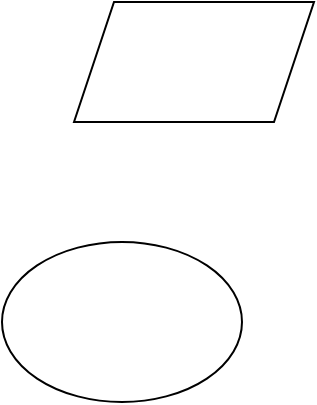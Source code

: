 <mxfile version="13.6.5" type="github">
  <diagram id="axyIkg8sDAWkNd3q53TZ" name="Page-1">
    <mxGraphModel dx="1209" dy="749" grid="1" gridSize="10" guides="1" tooltips="1" connect="1" arrows="1" fold="1" page="1" pageScale="1" pageWidth="827" pageHeight="1169" math="0" shadow="0">
      <root>
        <mxCell id="0" />
        <mxCell id="1" parent="0" />
        <mxCell id="7_FPklNTZKgfHFQCQv50-1" value="" style="ellipse;whiteSpace=wrap;html=1;" vertex="1" parent="1">
          <mxGeometry x="294" y="210" width="120" height="80" as="geometry" />
        </mxCell>
        <mxCell id="7_FPklNTZKgfHFQCQv50-2" value="" style="shape=parallelogram;perimeter=parallelogramPerimeter;whiteSpace=wrap;html=1;fixedSize=1;" vertex="1" parent="1">
          <mxGeometry x="330" y="90" width="120" height="60" as="geometry" />
        </mxCell>
      </root>
    </mxGraphModel>
  </diagram>
</mxfile>
